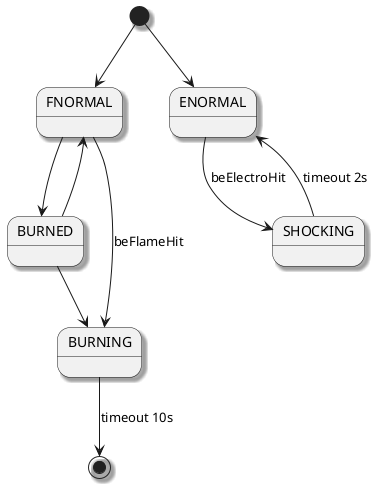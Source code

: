 @startuml

skinparam shadowing true

[*] --> FNORMAL
FNORMAL --> BURNED
FNORMAL --> BURNING : beFlameHit
BURNED --> FNORMAL
BURNED --> BURNING
BURNING --> [*] : timeout 10s

[*] --> ENORMAL
ENORMAL --> SHOCKING : beElectroHit
SHOCKING --> ENORMAL : timeout 2s

@enduml
